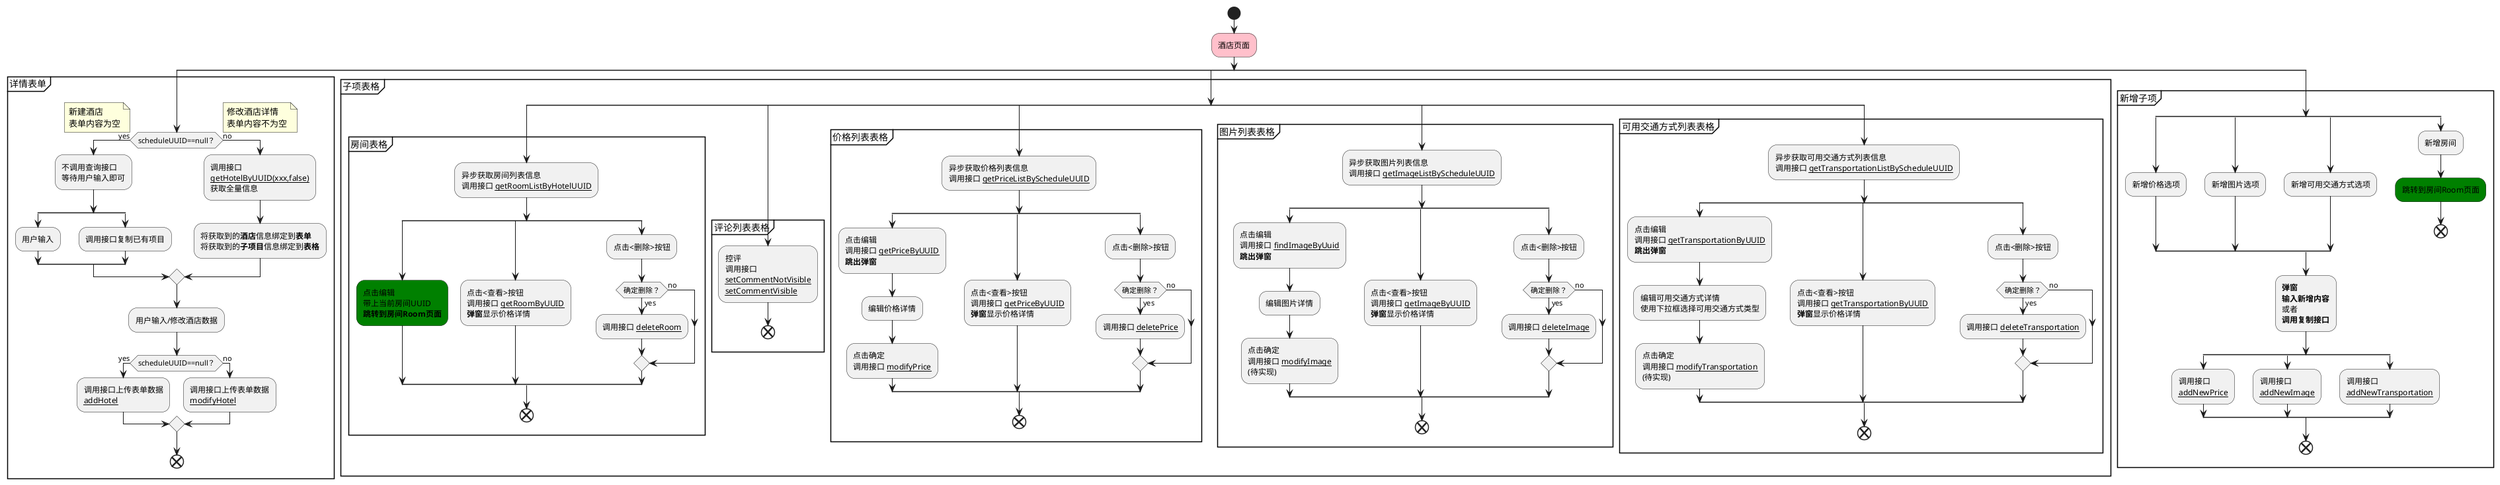 @startuml
'https://plantuml.com/activity-diagram-beta
'酒店页面：整个页面就是 1个大的详情表单 + 4个子项表格 + 3个新增子项按钮
'进入这个页面只能是两种可能：1.新增酒店；2.修改酒店
'酒店页面中的评论列表操作：可读+控评
'图片列表、价格列表、可用交通方式列表均可编辑
start
#pink:酒店页面;
split
partition 详情表单 {
if (scheduleUUID==null？) then (yes)
note left
新建酒店
表单内容为空
end note
:不调用查询接口
等待用户输入即可;
split
:用户输入;
split again
:调用接口复制已有项目;
end split
else (no)
note right
修改酒店详情
表单内容不为空
end note
:调用接口
__getHotelByUUID(xxx,false)__
获取全量信息;
:将获取到的<b>酒店</b>信息绑定到<b>表单</b>
将获取到的<b>子项目</b>信息绑定到<b>表格</b>;
endif
:用户输入/修改酒店数据;
if (scheduleUUID==null？) then (yes)
:调用接口上传表单数据
__addHotel__;
else (no)
:调用接口上传表单数据
__modifyHotel__;
endif
end
}
split again

partition 子项表格 {
split
partition 房间表格 {
:异步获取房间列表信息
调用接口 __getRoomListByHotelUUID__;
split
#green:点击编辑
带上当前房间UUID
<b>跳转到房间Room页面</b>;
split again
:点击<查看>按钮
调用接口 __getRoomByUUID__
<b>弹窗</b>显示价格详情;
split again
:点击<删除>按钮;
if (确定删除？) then (yes)
:调用接口 __deleteRoom__;
else (no)
endif
end split
end
}
split again
partition 评论列表表格 {
:控评
调用接口
__setCommentNotVisible__
__setCommentVisible__;
end
}
split again
partition 价格列表表格 {
:异步获取价格列表信息
调用接口 __getPriceListByScheduleUUID__;
split
:点击编辑
调用接口 __getPriceByUUID__
<b>跳出弹窗</b>;
:编辑价格详情;
:点击确定
调用接口 __modifyPrice__;
split again
:点击<查看>按钮
调用接口 __getPriceByUUID__
<b>弹窗</b>显示价格详情;
split again
:点击<删除>按钮;
if (确定删除？) then (yes)
:调用接口 __deletePrice__;
else (no)
endif
end split
end
}
split again
partition 图片列表表格 {
:异步获取图片列表信息
调用接口 __getImageListByScheduleUUID__;
split
:点击编辑
调用接口 __findImageByUuid__
<b>跳出弹窗</b>;
:编辑图片详情;
:点击确定
调用接口 __modifyImage__
(待实现);
split again
:点击<查看>按钮
调用接口 __getImageByUUID__
<b>弹窗</b>显示价格详情;
split again
:点击<删除>按钮;
if (确定删除？) then (yes)
:调用接口 __deleteImage__;
else (no)
endif
end split
end
}
split again
partition 可用交通方式列表表格 {
:异步获取可用交通方式列表信息
调用接口 __getTransportationListByScheduleUUID__;
split
:点击编辑
调用接口 __getTransportationByUUID__
<b>跳出弹窗</b>;
:编辑可用交通方式详情
使用下拉框选择可用交通方式类型;
:点击确定
调用接口 __modifyTransportation__
(待实现);
split again
:点击<查看>按钮
调用接口 __getTransportationByUUID__
<b>弹窗</b>显示价格详情;
split again
:点击<删除>按钮;
if (确定删除？) then (yes)
:调用接口 __deleteTransportation__;
else (no)
endif
end split
end
}
end split
}
split again
partition 新增子项 {
split
:新增价格选项;
split again
:新增图片选项;
split again
:新增可用交通方式选项;
split again
:新增房间;
#green:跳转到房间Room页面;
end
end split
:<b>弹窗</b>
<b>输入新增内容</b>
或者
<b>调用复制接口</b>;
split
:调用接口
__addNewPrice__;
split again
:调用接口
__addNewImage__;
split again
:调用接口
__addNewTransportation__;
end split
end
}

end split
@enduml
